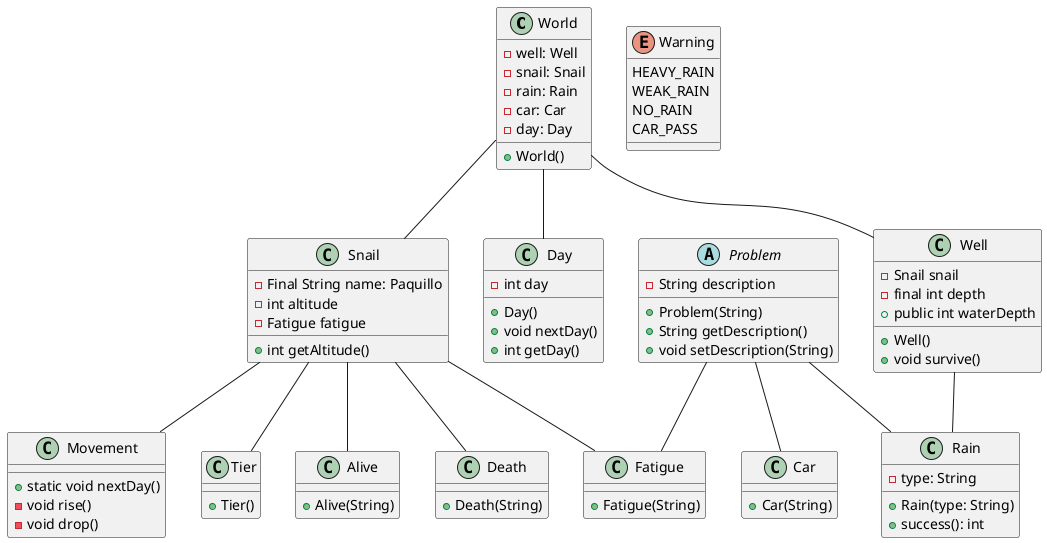 @startuml
'https://plantuml.com/sequence-diagram

class World {
    - well: Well
    - snail: Snail
    - rain: Rain
    - car: Car
    - day: Day
    + World()
}

class Well {
- Snail snail
- final int depth
+ public int waterDepth
+ Well()
+ void survive()

}

class Snail {
- Final String name: Paquillo
-int altitude
-Fatigue fatigue
+ int getAltitude()
}

class Rain {
    - type: String
    + Rain(type: String)
    + success(): int
}

class Car{
+ Car(String)
}

class Day {
    - int day
    + Day()
    + void nextDay()
    + int getDay()

}
enum Warning {
    HEAVY_RAIN
    WEAK_RAIN
    NO_RAIN
    CAR_PASS
}
class Alive{
+ Alive(String)
}
class Death{
+ Death(String)
}
class Fatigue{
+ Fatigue(String)
}
class Movement{
+ static void nextDay()
- void rise()
- void drop()
}
abstract class Problem{
- String description
+ Problem(String)
+ String getDescription()
+ void setDescription(String)
}
class Tier{
+ Tier()
}


World  --  Well
World  --  Snail
Problem --  Rain
Problem  --  Car
Problem  --  Fatigue
World  --  Day

Well  --  Rain

Snail -- Fatigue

Snail  --  Death
Snail  --  Alive
Snail -- Movement
Snail -- Tier



@enduml